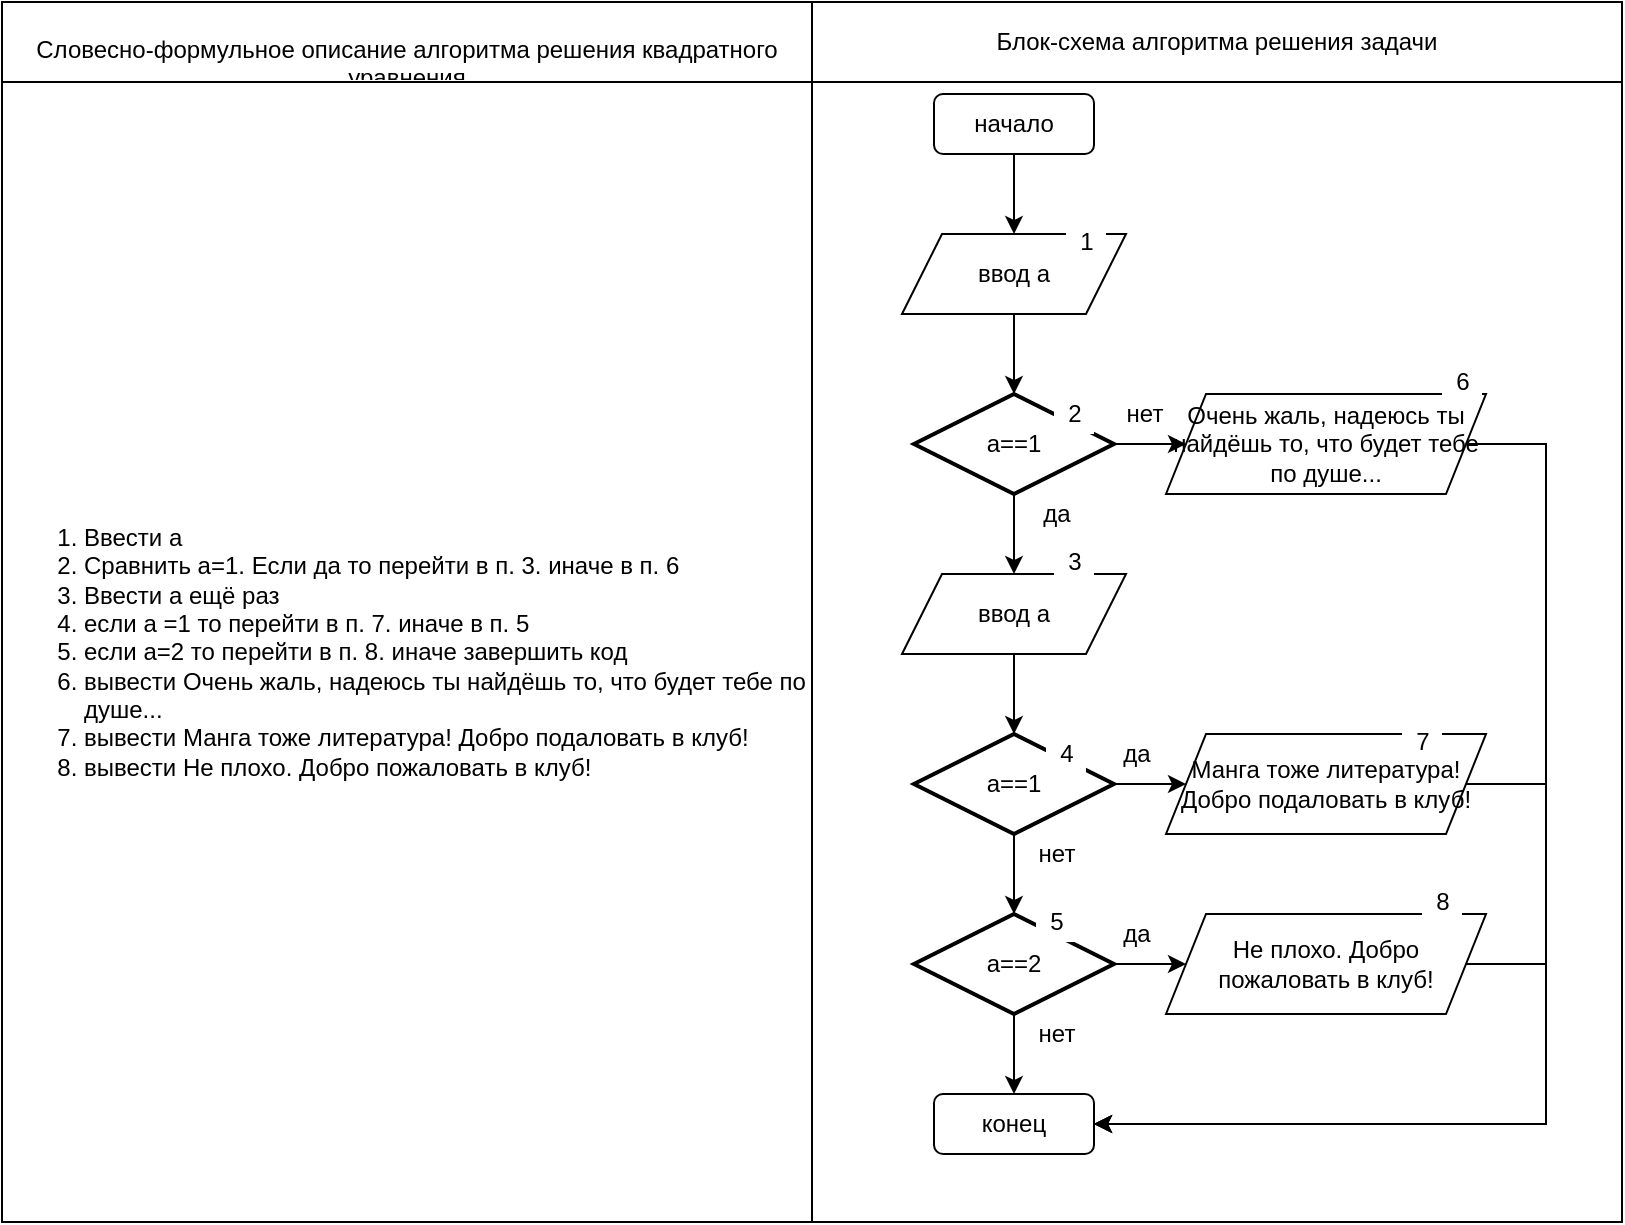 <mxfile version="15.2.9" type="device"><diagram id="YudfftvUNKRgtVhYF4y7" name="Page-1"><mxGraphModel dx="1038" dy="1733" grid="1" gridSize="10" guides="1" tooltips="1" connect="1" arrows="1" fold="1" page="1" pageScale="1" pageWidth="827" pageHeight="1169" math="0" shadow="0"><root><mxCell id="0"/><mxCell id="1" parent="0"/><mxCell id="oYhTyWC87FJ3mTCYvpM2-32" value="" style="shape=table;startSize=0;container=1;collapsible=0;childLayout=tableLayout;" vertex="1" parent="1"><mxGeometry x="10" y="-1160" width="810" height="610" as="geometry"/></mxCell><mxCell id="oYhTyWC87FJ3mTCYvpM2-33" value="" style="shape=partialRectangle;collapsible=0;dropTarget=0;pointerEvents=0;fillColor=none;top=0;left=0;bottom=0;right=0;points=[[0,0.5],[1,0.5]];portConstraint=eastwest;" vertex="1" parent="oYhTyWC87FJ3mTCYvpM2-32"><mxGeometry width="810" height="40" as="geometry"/></mxCell><mxCell id="oYhTyWC87FJ3mTCYvpM2-34" value="&lt;br&gt;Словесно-формульное описание алгоритма решения квадратного уравнения&lt;br&gt;&lt;br&gt;" style="shape=partialRectangle;html=1;whiteSpace=wrap;connectable=0;overflow=hidden;fillColor=none;top=0;left=0;bottom=0;right=0;pointerEvents=1;" vertex="1" parent="oYhTyWC87FJ3mTCYvpM2-33"><mxGeometry width="405" height="40" as="geometry"><mxRectangle width="405" height="40" as="alternateBounds"/></mxGeometry></mxCell><mxCell id="oYhTyWC87FJ3mTCYvpM2-35" value="Блок-схема алгоритма решения задачи" style="shape=partialRectangle;html=1;whiteSpace=wrap;connectable=0;overflow=hidden;fillColor=none;top=0;left=0;bottom=0;right=0;pointerEvents=1;" vertex="1" parent="oYhTyWC87FJ3mTCYvpM2-33"><mxGeometry x="405" width="405" height="40" as="geometry"><mxRectangle width="405" height="40" as="alternateBounds"/></mxGeometry></mxCell><mxCell id="oYhTyWC87FJ3mTCYvpM2-36" value="" style="shape=partialRectangle;collapsible=0;dropTarget=0;pointerEvents=0;fillColor=none;top=0;left=0;bottom=0;right=0;points=[[0,0.5],[1,0.5]];portConstraint=eastwest;" vertex="1" parent="oYhTyWC87FJ3mTCYvpM2-32"><mxGeometry y="40" width="810" height="570" as="geometry"/></mxCell><mxCell id="oYhTyWC87FJ3mTCYvpM2-37" value="&lt;div align=&quot;left&quot;&gt;&lt;ol&gt;&lt;li&gt;Ввести а&lt;/li&gt;&lt;li&gt;Сравнить а=1. Если да то перейти в п. 3. иначе в п. 6&lt;/li&gt;&lt;li&gt;Ввести а ещё раз&lt;/li&gt;&lt;li&gt;если а =1 то перейти в п. 7. иначе в п. 5&lt;/li&gt;&lt;li&gt;если а=2 то перейти в п. 8. иначе завершить код&lt;/li&gt;&lt;li&gt;вывести Очень жаль, надеюсь ты найдёшь то, что будет тебе по душе...&lt;/li&gt;&lt;li&gt;вывести Манга тоже литература! Добро подаловать в клуб!&lt;/li&gt;&lt;li&gt;вывести Не плохо. Добро пожаловать в клуб!&lt;/li&gt;&lt;/ol&gt;&lt;/div&gt;" style="shape=partialRectangle;html=1;whiteSpace=wrap;connectable=0;overflow=hidden;fillColor=none;top=0;left=0;bottom=0;right=0;pointerEvents=1;" vertex="1" parent="oYhTyWC87FJ3mTCYvpM2-36"><mxGeometry width="405" height="570" as="geometry"><mxRectangle width="405" height="570" as="alternateBounds"/></mxGeometry></mxCell><mxCell id="oYhTyWC87FJ3mTCYvpM2-38" value="" style="shape=partialRectangle;html=1;whiteSpace=wrap;connectable=0;overflow=hidden;fillColor=none;top=0;left=0;bottom=0;right=0;pointerEvents=1;" vertex="1" parent="oYhTyWC87FJ3mTCYvpM2-36"><mxGeometry x="405" width="405" height="570" as="geometry"><mxRectangle width="405" height="570" as="alternateBounds"/></mxGeometry></mxCell><mxCell id="oYhTyWC87FJ3mTCYvpM2-2" style="edgeStyle=orthogonalEdgeStyle;rounded=0;orthogonalLoop=1;jettySize=auto;html=1;exitX=0.5;exitY=1;exitDx=0;exitDy=0;" edge="1" parent="1" source="oYhTyWC87FJ3mTCYvpM2-1"><mxGeometry relative="1" as="geometry"><mxPoint x="516" y="-1044" as="targetPoint"/></mxGeometry></mxCell><mxCell id="oYhTyWC87FJ3mTCYvpM2-1" value="начало" style="rounded=1;whiteSpace=wrap;html=1;" vertex="1" parent="1"><mxGeometry x="476" y="-1114" width="80" height="30" as="geometry"/></mxCell><mxCell id="oYhTyWC87FJ3mTCYvpM2-4" style="edgeStyle=orthogonalEdgeStyle;rounded=0;orthogonalLoop=1;jettySize=auto;html=1;exitX=0.5;exitY=1;exitDx=0;exitDy=0;" edge="1" parent="1" source="oYhTyWC87FJ3mTCYvpM2-3"><mxGeometry relative="1" as="geometry"><mxPoint x="516" y="-964" as="targetPoint"/></mxGeometry></mxCell><mxCell id="oYhTyWC87FJ3mTCYvpM2-3" value="ввод a" style="shape=parallelogram;perimeter=parallelogramPerimeter;whiteSpace=wrap;html=1;fixedSize=1;" vertex="1" parent="1"><mxGeometry x="460" y="-1044" width="112" height="40" as="geometry"/></mxCell><mxCell id="oYhTyWC87FJ3mTCYvpM2-7" style="edgeStyle=orthogonalEdgeStyle;rounded=0;orthogonalLoop=1;jettySize=auto;html=1;exitX=0.5;exitY=1;exitDx=0;exitDy=0;exitPerimeter=0;" edge="1" parent="1" source="oYhTyWC87FJ3mTCYvpM2-6"><mxGeometry relative="1" as="geometry"><mxPoint x="516" y="-874" as="targetPoint"/></mxGeometry></mxCell><mxCell id="oYhTyWC87FJ3mTCYvpM2-9" style="edgeStyle=orthogonalEdgeStyle;rounded=0;orthogonalLoop=1;jettySize=auto;html=1;exitX=1;exitY=0.5;exitDx=0;exitDy=0;exitPerimeter=0;" edge="1" parent="1" source="oYhTyWC87FJ3mTCYvpM2-6"><mxGeometry relative="1" as="geometry"><mxPoint x="602" y="-939" as="targetPoint"/></mxGeometry></mxCell><mxCell id="oYhTyWC87FJ3mTCYvpM2-6" value="a==1" style="strokeWidth=2;html=1;shape=mxgraph.flowchart.decision;whiteSpace=wrap;fontFamily=Helvetica;" vertex="1" parent="1"><mxGeometry x="466" y="-964" width="100" height="50" as="geometry"/></mxCell><mxCell id="oYhTyWC87FJ3mTCYvpM2-10" value="нет" style="text;html=1;align=center;verticalAlign=middle;resizable=0;points=[];autosize=1;strokeColor=none;fillColor=none;" vertex="1" parent="1"><mxGeometry x="566" y="-964" width="30" height="20" as="geometry"/></mxCell><mxCell id="oYhTyWC87FJ3mTCYvpM2-11" value="да" style="text;html=1;align=center;verticalAlign=middle;resizable=0;points=[];autosize=1;strokeColor=none;fillColor=none;" vertex="1" parent="1"><mxGeometry x="522" y="-914" width="30" height="20" as="geometry"/></mxCell><mxCell id="oYhTyWC87FJ3mTCYvpM2-14" style="edgeStyle=orthogonalEdgeStyle;rounded=0;orthogonalLoop=1;jettySize=auto;html=1;exitX=0.5;exitY=1;exitDx=0;exitDy=0;" edge="1" parent="1" source="oYhTyWC87FJ3mTCYvpM2-12"><mxGeometry relative="1" as="geometry"><mxPoint x="516" y="-794" as="targetPoint"/></mxGeometry></mxCell><mxCell id="oYhTyWC87FJ3mTCYvpM2-12" value="ввод a" style="shape=parallelogram;perimeter=parallelogramPerimeter;whiteSpace=wrap;html=1;fixedSize=1;" vertex="1" parent="1"><mxGeometry x="460" y="-874" width="112" height="40" as="geometry"/></mxCell><mxCell id="oYhTyWC87FJ3mTCYvpM2-31" style="edgeStyle=orthogonalEdgeStyle;rounded=0;orthogonalLoop=1;jettySize=auto;html=1;exitX=1;exitY=0.5;exitDx=0;exitDy=0;entryX=1;entryY=0.5;entryDx=0;entryDy=0;" edge="1" parent="1" source="oYhTyWC87FJ3mTCYvpM2-13" target="oYhTyWC87FJ3mTCYvpM2-28"><mxGeometry relative="1" as="geometry"><Array as="points"><mxPoint x="782" y="-939"/><mxPoint x="782" y="-599"/></Array></mxGeometry></mxCell><mxCell id="oYhTyWC87FJ3mTCYvpM2-13" value="Очень жаль, надеюсь ты найдёшь то, что будет тебе по душе..." style="shape=parallelogram;perimeter=parallelogramPerimeter;whiteSpace=wrap;html=1;fixedSize=1;" vertex="1" parent="1"><mxGeometry x="592" y="-964" width="160" height="50" as="geometry"/></mxCell><mxCell id="oYhTyWC87FJ3mTCYvpM2-16" style="edgeStyle=orthogonalEdgeStyle;rounded=0;orthogonalLoop=1;jettySize=auto;html=1;exitX=0.5;exitY=1;exitDx=0;exitDy=0;exitPerimeter=0;" edge="1" parent="1" source="oYhTyWC87FJ3mTCYvpM2-15"><mxGeometry relative="1" as="geometry"><mxPoint x="516" y="-704" as="targetPoint"/></mxGeometry></mxCell><mxCell id="oYhTyWC87FJ3mTCYvpM2-17" style="edgeStyle=orthogonalEdgeStyle;rounded=0;orthogonalLoop=1;jettySize=auto;html=1;exitX=1;exitY=0.5;exitDx=0;exitDy=0;exitPerimeter=0;" edge="1" parent="1" source="oYhTyWC87FJ3mTCYvpM2-15"><mxGeometry relative="1" as="geometry"><mxPoint x="602" y="-769" as="targetPoint"/></mxGeometry></mxCell><mxCell id="oYhTyWC87FJ3mTCYvpM2-15" value="a==1" style="strokeWidth=2;html=1;shape=mxgraph.flowchart.decision;whiteSpace=wrap;fontFamily=Helvetica;" vertex="1" parent="1"><mxGeometry x="466" y="-794" width="100" height="50" as="geometry"/></mxCell><mxCell id="oYhTyWC87FJ3mTCYvpM2-19" style="edgeStyle=orthogonalEdgeStyle;rounded=0;orthogonalLoop=1;jettySize=auto;html=1;exitX=0.5;exitY=1;exitDx=0;exitDy=0;exitPerimeter=0;" edge="1" parent="1" source="oYhTyWC87FJ3mTCYvpM2-18"><mxGeometry relative="1" as="geometry"><mxPoint x="516" y="-614" as="targetPoint"/></mxGeometry></mxCell><mxCell id="oYhTyWC87FJ3mTCYvpM2-20" style="edgeStyle=orthogonalEdgeStyle;rounded=0;orthogonalLoop=1;jettySize=auto;html=1;exitX=1;exitY=0.5;exitDx=0;exitDy=0;exitPerimeter=0;" edge="1" parent="1" source="oYhTyWC87FJ3mTCYvpM2-18"><mxGeometry relative="1" as="geometry"><mxPoint x="602" y="-679" as="targetPoint"/></mxGeometry></mxCell><mxCell id="oYhTyWC87FJ3mTCYvpM2-18" value="a==2" style="strokeWidth=2;html=1;shape=mxgraph.flowchart.decision;whiteSpace=wrap;fontFamily=Helvetica;" vertex="1" parent="1"><mxGeometry x="466" y="-704" width="100" height="50" as="geometry"/></mxCell><mxCell id="oYhTyWC87FJ3mTCYvpM2-21" value="да" style="text;html=1;align=center;verticalAlign=middle;resizable=0;points=[];autosize=1;strokeColor=none;fillColor=none;" vertex="1" parent="1"><mxGeometry x="562" y="-794" width="30" height="20" as="geometry"/></mxCell><mxCell id="oYhTyWC87FJ3mTCYvpM2-22" value="да" style="text;html=1;align=center;verticalAlign=middle;resizable=0;points=[];autosize=1;strokeColor=none;fillColor=none;" vertex="1" parent="1"><mxGeometry x="562" y="-704" width="30" height="20" as="geometry"/></mxCell><mxCell id="oYhTyWC87FJ3mTCYvpM2-24" value="нет" style="text;html=1;align=center;verticalAlign=middle;resizable=0;points=[];autosize=1;strokeColor=none;fillColor=none;" vertex="1" parent="1"><mxGeometry x="522" y="-744" width="30" height="20" as="geometry"/></mxCell><mxCell id="oYhTyWC87FJ3mTCYvpM2-25" value="нет" style="text;html=1;align=center;verticalAlign=middle;resizable=0;points=[];autosize=1;strokeColor=none;fillColor=none;" vertex="1" parent="1"><mxGeometry x="522" y="-654" width="30" height="20" as="geometry"/></mxCell><mxCell id="oYhTyWC87FJ3mTCYvpM2-30" style="edgeStyle=orthogonalEdgeStyle;rounded=0;orthogonalLoop=1;jettySize=auto;html=1;exitX=1;exitY=0.5;exitDx=0;exitDy=0;entryX=1;entryY=0.5;entryDx=0;entryDy=0;" edge="1" parent="1" source="oYhTyWC87FJ3mTCYvpM2-26" target="oYhTyWC87FJ3mTCYvpM2-28"><mxGeometry relative="1" as="geometry"><Array as="points"><mxPoint x="782" y="-769"/><mxPoint x="782" y="-599"/></Array></mxGeometry></mxCell><mxCell id="oYhTyWC87FJ3mTCYvpM2-26" value="Манга тоже литература! Добро подаловать в клуб!" style="shape=parallelogram;perimeter=parallelogramPerimeter;whiteSpace=wrap;html=1;fixedSize=1;" vertex="1" parent="1"><mxGeometry x="592" y="-794" width="160" height="50" as="geometry"/></mxCell><mxCell id="oYhTyWC87FJ3mTCYvpM2-29" style="edgeStyle=orthogonalEdgeStyle;rounded=0;orthogonalLoop=1;jettySize=auto;html=1;exitX=1;exitY=0.5;exitDx=0;exitDy=0;entryX=1;entryY=0.5;entryDx=0;entryDy=0;" edge="1" parent="1" source="oYhTyWC87FJ3mTCYvpM2-27" target="oYhTyWC87FJ3mTCYvpM2-28"><mxGeometry relative="1" as="geometry"><Array as="points"><mxPoint x="782" y="-679"/><mxPoint x="782" y="-599"/></Array></mxGeometry></mxCell><mxCell id="oYhTyWC87FJ3mTCYvpM2-27" value="Не плохо. Добро пожаловать в клуб!" style="shape=parallelogram;perimeter=parallelogramPerimeter;whiteSpace=wrap;html=1;fixedSize=1;" vertex="1" parent="1"><mxGeometry x="592" y="-704" width="160" height="50" as="geometry"/></mxCell><mxCell id="oYhTyWC87FJ3mTCYvpM2-28" value="конец" style="rounded=1;whiteSpace=wrap;html=1;" vertex="1" parent="1"><mxGeometry x="476" y="-614" width="80" height="30" as="geometry"/></mxCell><mxCell id="oYhTyWC87FJ3mTCYvpM2-39" value="1" style="text;html=1;align=center;verticalAlign=middle;resizable=0;points=[];autosize=1;strokeColor=none;fillColor=#FFFFFF;" vertex="1" parent="1"><mxGeometry x="542" y="-1050" width="20" height="20" as="geometry"/></mxCell><mxCell id="oYhTyWC87FJ3mTCYvpM2-40" value="6" style="text;html=1;align=center;verticalAlign=middle;resizable=0;points=[];autosize=1;strokeColor=none;fillColor=#FFFFFF;" vertex="1" parent="1"><mxGeometry x="730" y="-980" width="20" height="20" as="geometry"/></mxCell><mxCell id="oYhTyWC87FJ3mTCYvpM2-41" value="2" style="text;html=1;align=center;verticalAlign=middle;resizable=0;points=[];autosize=1;strokeColor=none;fillColor=#FFFFFF;" vertex="1" parent="1"><mxGeometry x="536" y="-964" width="20" height="20" as="geometry"/></mxCell><mxCell id="oYhTyWC87FJ3mTCYvpM2-42" value="3" style="text;html=1;align=center;verticalAlign=middle;resizable=0;points=[];autosize=1;strokeColor=none;fillColor=#FFFFFF;" vertex="1" parent="1"><mxGeometry x="536" y="-890" width="20" height="20" as="geometry"/></mxCell><mxCell id="oYhTyWC87FJ3mTCYvpM2-43" value="7" style="text;html=1;align=center;verticalAlign=middle;resizable=0;points=[];autosize=1;strokeColor=none;fillColor=#FFFFFF;" vertex="1" parent="1"><mxGeometry x="710" y="-800" width="20" height="20" as="geometry"/></mxCell><mxCell id="oYhTyWC87FJ3mTCYvpM2-44" value="4" style="text;html=1;align=center;verticalAlign=middle;resizable=0;points=[];autosize=1;strokeColor=none;fillColor=#FFFFFF;" vertex="1" parent="1"><mxGeometry x="532" y="-794" width="20" height="20" as="geometry"/></mxCell><mxCell id="oYhTyWC87FJ3mTCYvpM2-45" value="5" style="text;html=1;align=center;verticalAlign=middle;resizable=0;points=[];autosize=1;strokeColor=none;fillColor=#FFFFFF;" vertex="1" parent="1"><mxGeometry x="527" y="-710" width="20" height="20" as="geometry"/></mxCell><mxCell id="oYhTyWC87FJ3mTCYvpM2-46" value="8" style="text;html=1;align=center;verticalAlign=middle;resizable=0;points=[];autosize=1;strokeColor=none;fillColor=#FFFFFF;" vertex="1" parent="1"><mxGeometry x="720" y="-720" width="20" height="20" as="geometry"/></mxCell></root></mxGraphModel></diagram></mxfile>